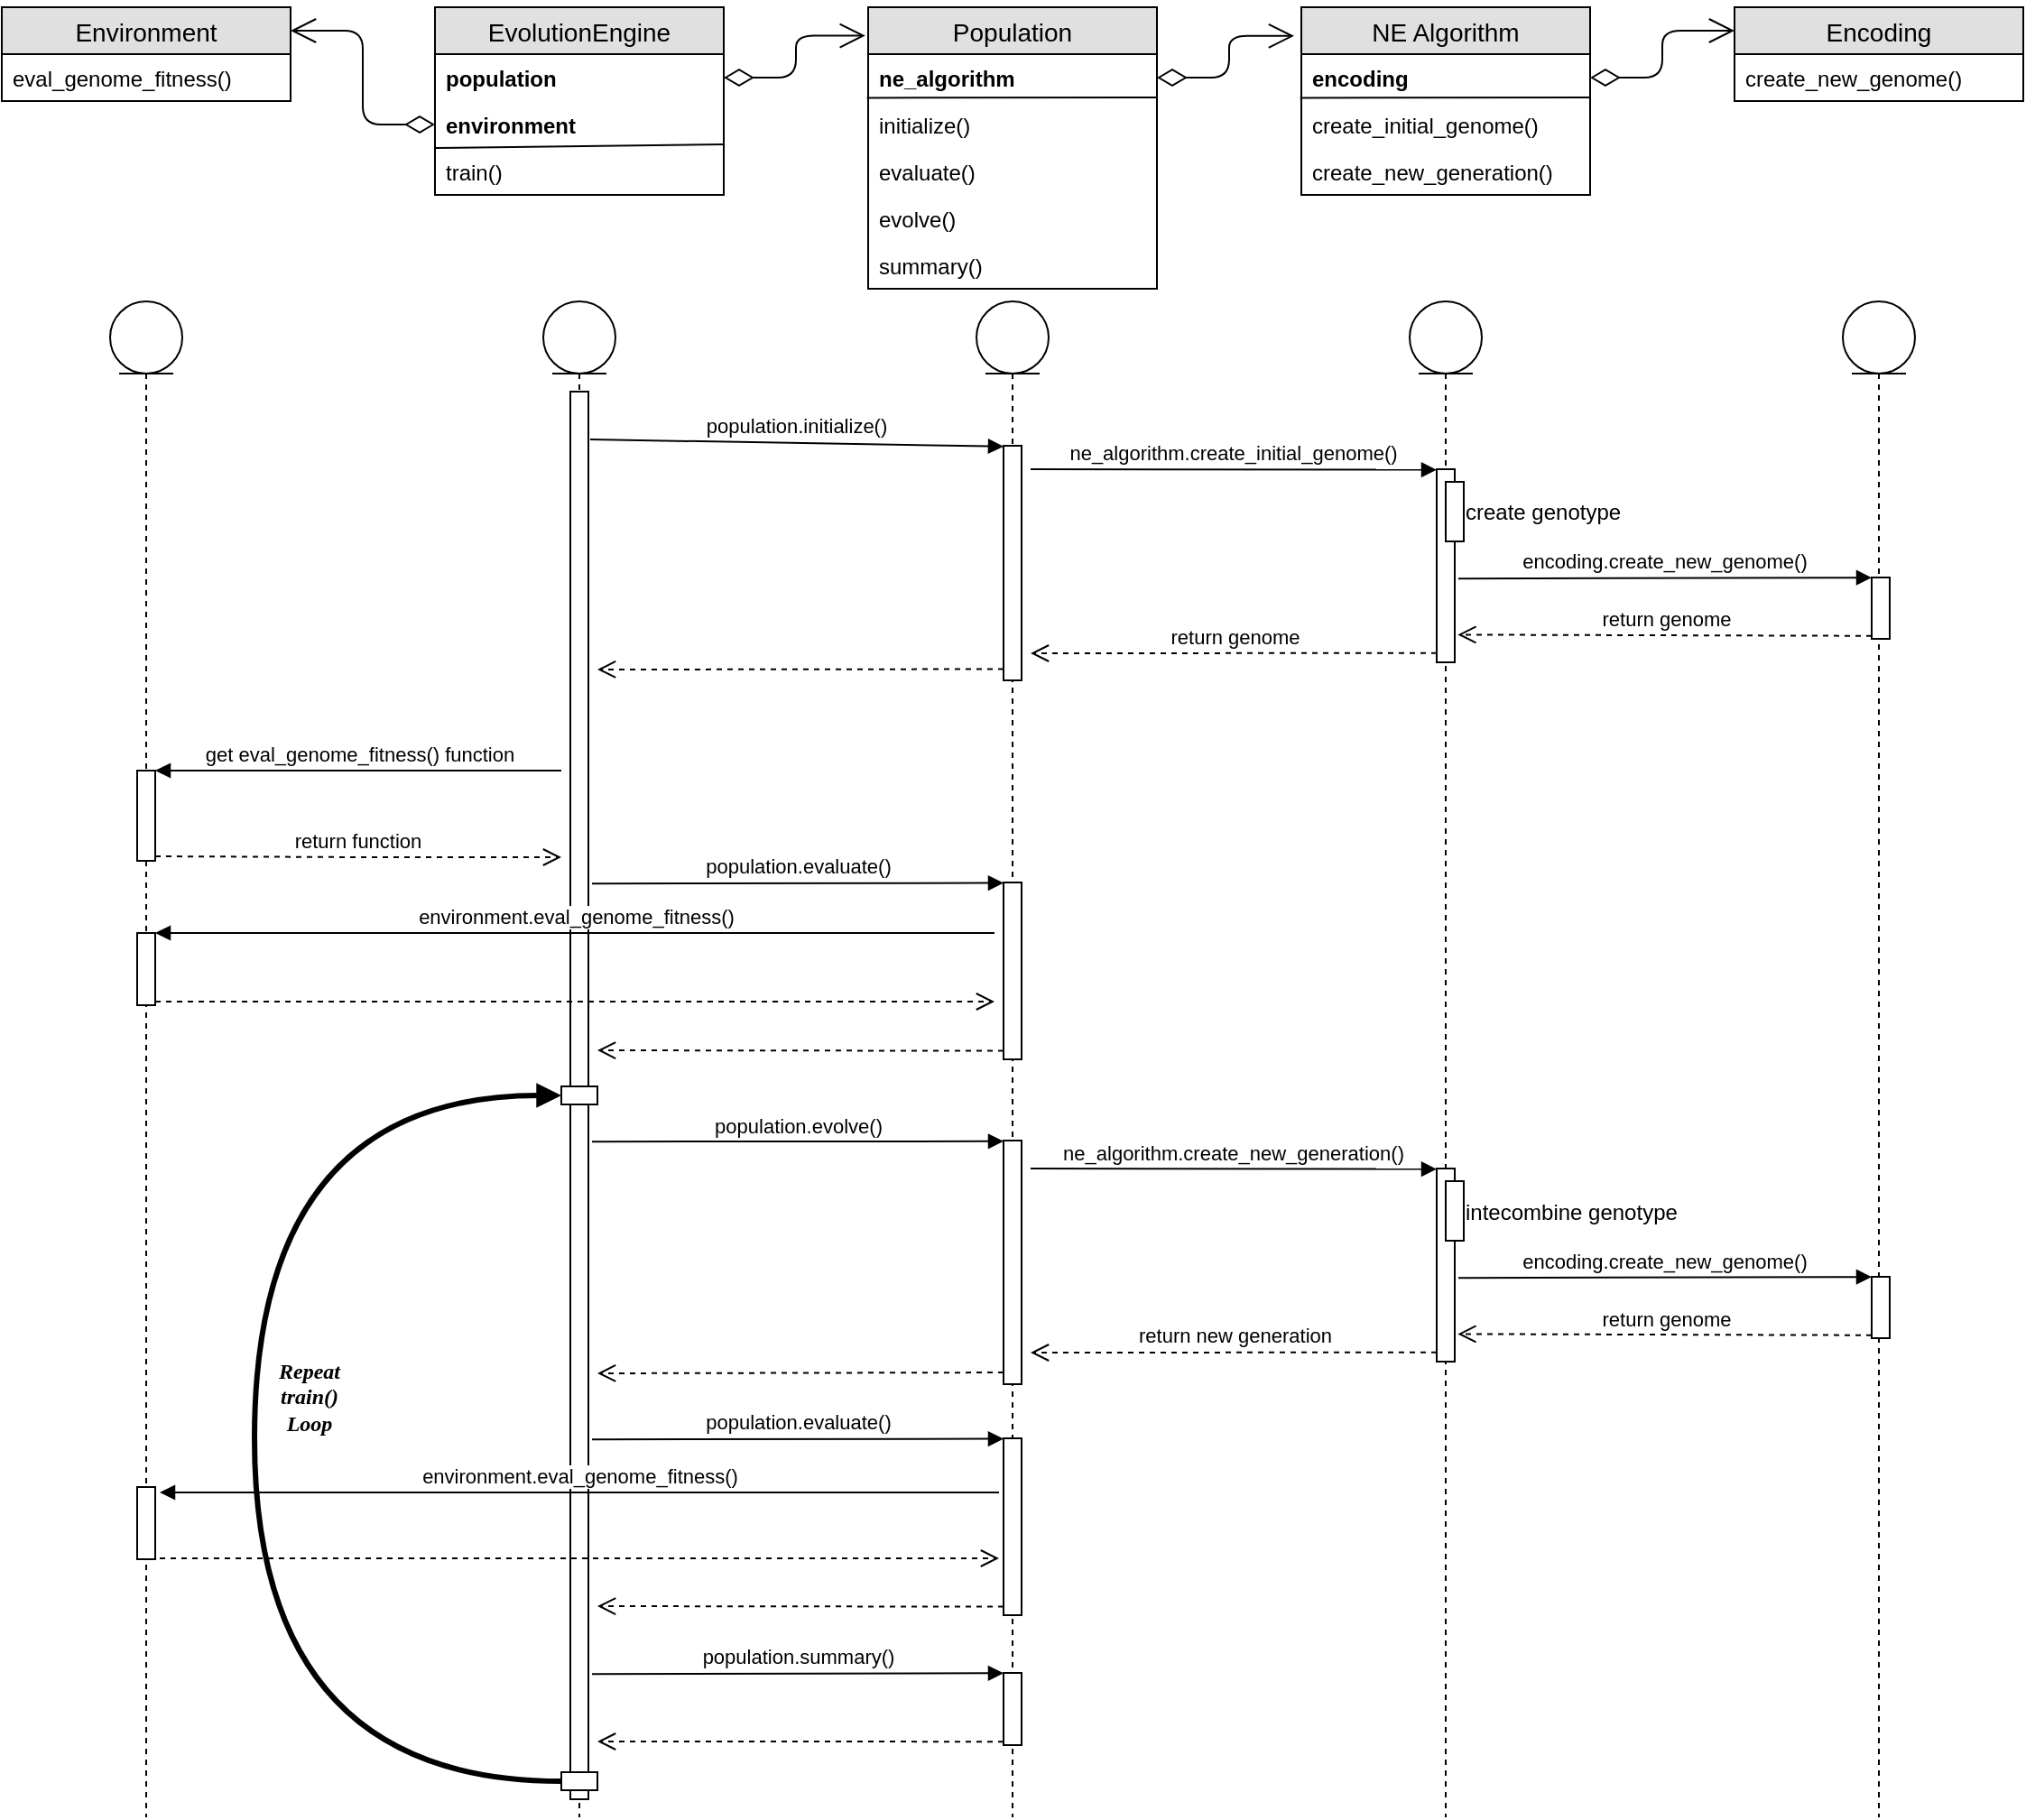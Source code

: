 <mxfile pages="1" version="11.2.1" type="device"><diagram id="IApC3F73qu_7Cs0dcZ0t" name="Page-1"><mxGraphModel dx="2770" dy="1312" grid="1" gridSize="10" guides="1" tooltips="1" connect="1" arrows="1" fold="1" page="0" pageScale="1" pageWidth="850" pageHeight="1100" math="0" shadow="0"><root><mxCell id="0"/><mxCell id="1" parent="0"/><mxCell id="NnpL7uGrCPb2P0R8XdP2-20" value="" style="group" vertex="1" connectable="0" parent="1"><mxGeometry x="440" y="37" width="160" height="156" as="geometry"/></mxCell><mxCell id="NnpL7uGrCPb2P0R8XdP2-21" value="Population" style="swimlane;fontStyle=0;childLayout=stackLayout;horizontal=1;startSize=26;fillColor=#e0e0e0;horizontalStack=0;resizeParent=1;resizeParentMax=0;resizeLast=0;collapsible=1;marginBottom=0;swimlaneFillColor=#ffffff;align=center;fontSize=14;" vertex="1" parent="NnpL7uGrCPb2P0R8XdP2-20"><mxGeometry width="160" height="156" as="geometry"><mxRectangle width="100" height="26" as="alternateBounds"/></mxGeometry></mxCell><mxCell id="NnpL7uGrCPb2P0R8XdP2-22" value="ne_algorithm" style="text;strokeColor=none;fillColor=none;spacingLeft=4;spacingRight=4;overflow=hidden;rotatable=0;points=[[0,0.5],[1,0.5]];portConstraint=eastwest;fontSize=12;fontStyle=1" vertex="1" parent="NnpL7uGrCPb2P0R8XdP2-21"><mxGeometry y="26" width="160" height="26" as="geometry"/></mxCell><mxCell id="NnpL7uGrCPb2P0R8XdP2-24" value="" style="endArrow=none;html=1;entryX=1;entryY=-0.077;entryDx=0;entryDy=0;entryPerimeter=0;exitX=-0.004;exitY=0.931;exitDx=0;exitDy=0;exitPerimeter=0;" edge="1" parent="NnpL7uGrCPb2P0R8XdP2-21" target="NnpL7uGrCPb2P0R8XdP2-25" source="NnpL7uGrCPb2P0R8XdP2-22"><mxGeometry width="50" height="50" relative="1" as="geometry"><mxPoint x="263.529" y="66" as="sourcePoint"/><mxPoint x="122.353" y="190" as="targetPoint"/><Array as="points"/></mxGeometry></mxCell><mxCell id="NnpL7uGrCPb2P0R8XdP2-25" value="initialize()" style="text;strokeColor=none;fillColor=none;spacingLeft=4;spacingRight=4;overflow=hidden;rotatable=0;points=[[0,0.5],[1,0.5]];portConstraint=eastwest;fontSize=12;" vertex="1" parent="NnpL7uGrCPb2P0R8XdP2-21"><mxGeometry y="52" width="160" height="26" as="geometry"/></mxCell><mxCell id="NnpL7uGrCPb2P0R8XdP2-26" value="evaluate()" style="text;strokeColor=none;fillColor=none;spacingLeft=4;spacingRight=4;overflow=hidden;rotatable=0;points=[[0,0.5],[1,0.5]];portConstraint=eastwest;fontSize=12;" vertex="1" parent="NnpL7uGrCPb2P0R8XdP2-21"><mxGeometry y="78" width="160" height="26" as="geometry"/></mxCell><mxCell id="NnpL7uGrCPb2P0R8XdP2-27" value="evolve()" style="text;strokeColor=none;fillColor=none;spacingLeft=4;spacingRight=4;overflow=hidden;rotatable=0;points=[[0,0.5],[1,0.5]];portConstraint=eastwest;fontSize=12;" vertex="1" parent="NnpL7uGrCPb2P0R8XdP2-21"><mxGeometry y="104" width="160" height="26" as="geometry"/></mxCell><mxCell id="NnpL7uGrCPb2P0R8XdP2-29" value="summary()" style="text;strokeColor=none;fillColor=none;spacingLeft=4;spacingRight=4;overflow=hidden;rotatable=0;points=[[0,0.5],[1,0.5]];portConstraint=eastwest;fontSize=12;" vertex="1" parent="NnpL7uGrCPb2P0R8XdP2-21"><mxGeometry y="130" width="160" height="26" as="geometry"/></mxCell><mxCell id="NnpL7uGrCPb2P0R8XdP2-31" value="Environment" style="swimlane;fontStyle=0;childLayout=stackLayout;horizontal=1;startSize=26;fillColor=#e0e0e0;horizontalStack=0;resizeParent=1;resizeParentMax=0;resizeLast=0;collapsible=1;marginBottom=0;swimlaneFillColor=#ffffff;align=center;fontSize=14;strokeColor=#000000;" vertex="1" parent="1"><mxGeometry x="-40" y="37" width="160" height="52" as="geometry"/></mxCell><mxCell id="NnpL7uGrCPb2P0R8XdP2-32" value="eval_genome_fitness()" style="text;strokeColor=none;fillColor=none;spacingLeft=4;spacingRight=4;overflow=hidden;rotatable=0;points=[[0,0.5],[1,0.5]];portConstraint=eastwest;fontSize=12;" vertex="1" parent="NnpL7uGrCPb2P0R8XdP2-31"><mxGeometry y="26" width="160" height="26" as="geometry"/></mxCell><mxCell id="NnpL7uGrCPb2P0R8XdP2-35" value="" style="group" vertex="1" connectable="0" parent="1"><mxGeometry x="680" y="37" width="160" height="104" as="geometry"/></mxCell><mxCell id="NnpL7uGrCPb2P0R8XdP2-36" value="NE Algorithm" style="swimlane;fontStyle=0;childLayout=stackLayout;horizontal=1;startSize=26;fillColor=#e0e0e0;horizontalStack=0;resizeParent=1;resizeParentMax=0;resizeLast=0;collapsible=1;marginBottom=0;swimlaneFillColor=#ffffff;align=center;fontSize=14;" vertex="1" parent="NnpL7uGrCPb2P0R8XdP2-35"><mxGeometry width="160" height="104" as="geometry"/></mxCell><mxCell id="NnpL7uGrCPb2P0R8XdP2-37" value="encoding" style="text;strokeColor=none;fillColor=none;spacingLeft=4;spacingRight=4;overflow=hidden;rotatable=0;points=[[0,0.5],[1,0.5]];portConstraint=eastwest;fontSize=12;fontStyle=1" vertex="1" parent="NnpL7uGrCPb2P0R8XdP2-36"><mxGeometry y="26" width="160" height="26" as="geometry"/></mxCell><mxCell id="NnpL7uGrCPb2P0R8XdP2-38" value="" style="endArrow=none;html=1;entryX=1;entryY=-0.077;entryDx=0;entryDy=0;entryPerimeter=0;exitX=-0.004;exitY=0.931;exitDx=0;exitDy=0;exitPerimeter=0;" edge="1" parent="NnpL7uGrCPb2P0R8XdP2-36" source="NnpL7uGrCPb2P0R8XdP2-37" target="NnpL7uGrCPb2P0R8XdP2-39"><mxGeometry width="50" height="50" relative="1" as="geometry"><mxPoint x="263.529" y="66" as="sourcePoint"/><mxPoint x="122.353" y="190" as="targetPoint"/><Array as="points"/></mxGeometry></mxCell><mxCell id="NnpL7uGrCPb2P0R8XdP2-39" value="create_initial_genome()" style="text;strokeColor=none;fillColor=none;spacingLeft=4;spacingRight=4;overflow=hidden;rotatable=0;points=[[0,0.5],[1,0.5]];portConstraint=eastwest;fontSize=12;" vertex="1" parent="NnpL7uGrCPb2P0R8XdP2-36"><mxGeometry y="52" width="160" height="26" as="geometry"/></mxCell><mxCell id="NnpL7uGrCPb2P0R8XdP2-40" value="create_new_generation()" style="text;strokeColor=none;fillColor=none;spacingLeft=4;spacingRight=4;overflow=hidden;rotatable=0;points=[[0,0.5],[1,0.5]];portConstraint=eastwest;fontSize=12;" vertex="1" parent="NnpL7uGrCPb2P0R8XdP2-36"><mxGeometry y="78" width="160" height="26" as="geometry"/></mxCell><mxCell id="NnpL7uGrCPb2P0R8XdP2-44" value="Encoding" style="swimlane;fontStyle=0;childLayout=stackLayout;horizontal=1;startSize=26;fillColor=#e0e0e0;horizontalStack=0;resizeParent=1;resizeParentMax=0;resizeLast=0;collapsible=1;marginBottom=0;swimlaneFillColor=#ffffff;align=center;fontSize=14;strokeColor=#000000;" vertex="1" parent="1"><mxGeometry x="920" y="37" width="160" height="52" as="geometry"/></mxCell><mxCell id="NnpL7uGrCPb2P0R8XdP2-45" value="create_new_genome()" style="text;strokeColor=none;fillColor=none;spacingLeft=4;spacingRight=4;overflow=hidden;rotatable=0;points=[[0,0.5],[1,0.5]];portConstraint=eastwest;fontSize=12;" vertex="1" parent="NnpL7uGrCPb2P0R8XdP2-44"><mxGeometry y="26" width="160" height="26" as="geometry"/></mxCell><mxCell id="NnpL7uGrCPb2P0R8XdP2-12" value="EvolutionEngine" style="swimlane;fontStyle=0;childLayout=stackLayout;horizontal=1;startSize=26;fillColor=#e0e0e0;horizontalStack=0;resizeParent=1;resizeParentMax=0;resizeLast=0;collapsible=1;marginBottom=0;swimlaneFillColor=#ffffff;align=center;fontSize=14;" vertex="1" parent="1"><mxGeometry x="200" y="37" width="160" height="104" as="geometry"/></mxCell><mxCell id="NnpL7uGrCPb2P0R8XdP2-13" value="population" style="text;strokeColor=none;fillColor=none;spacingLeft=4;spacingRight=4;overflow=hidden;rotatable=0;points=[[0,0.5],[1,0.5]];portConstraint=eastwest;fontSize=12;fontStyle=1" vertex="1" parent="NnpL7uGrCPb2P0R8XdP2-12"><mxGeometry y="26" width="160" height="26" as="geometry"/></mxCell><mxCell id="NnpL7uGrCPb2P0R8XdP2-14" value="environment" style="text;strokeColor=none;fillColor=none;spacingLeft=4;spacingRight=4;overflow=hidden;rotatable=0;points=[[0,0.5],[1,0.5]];portConstraint=eastwest;fontSize=12;fontStyle=1" vertex="1" parent="NnpL7uGrCPb2P0R8XdP2-12"><mxGeometry y="52" width="160" height="26" as="geometry"/></mxCell><mxCell id="NnpL7uGrCPb2P0R8XdP2-18" value="" style="endArrow=none;html=1;entryX=1;entryY=-0.077;entryDx=0;entryDy=0;entryPerimeter=0;" edge="1" parent="NnpL7uGrCPb2P0R8XdP2-12" target="NnpL7uGrCPb2P0R8XdP2-15"><mxGeometry width="50" height="50" relative="1" as="geometry"><mxPoint y="78" as="sourcePoint"/><mxPoint x="130" y="190" as="targetPoint"/><Array as="points"/></mxGeometry></mxCell><mxCell id="NnpL7uGrCPb2P0R8XdP2-15" value="train()" style="text;strokeColor=none;fillColor=none;spacingLeft=4;spacingRight=4;overflow=hidden;rotatable=0;points=[[0,0.5],[1,0.5]];portConstraint=eastwest;fontSize=12;" vertex="1" parent="NnpL7uGrCPb2P0R8XdP2-12"><mxGeometry y="78" width="160" height="26" as="geometry"/></mxCell><mxCell id="NnpL7uGrCPb2P0R8XdP2-53" value="" style="endArrow=open;html=1;endSize=12;startArrow=diamondThin;startSize=14;startFill=0;edgeStyle=orthogonalEdgeStyle;align=left;verticalAlign=bottom;exitX=0;exitY=0.5;exitDx=0;exitDy=0;entryX=1;entryY=0.25;entryDx=0;entryDy=0;" edge="1" parent="1" source="NnpL7uGrCPb2P0R8XdP2-14" target="NnpL7uGrCPb2P0R8XdP2-31"><mxGeometry x="-1" y="3" relative="1" as="geometry"><mxPoint x="-90" y="236" as="sourcePoint"/><mxPoint x="70" y="236" as="targetPoint"/></mxGeometry></mxCell><mxCell id="NnpL7uGrCPb2P0R8XdP2-67" value="" style="endArrow=open;html=1;endSize=12;startArrow=diamondThin;startSize=14;startFill=0;edgeStyle=orthogonalEdgeStyle;align=left;verticalAlign=bottom;entryX=0;entryY=0.25;entryDx=0;entryDy=0;exitX=1;exitY=0.5;exitDx=0;exitDy=0;" edge="1" parent="1" source="NnpL7uGrCPb2P0R8XdP2-37" target="NnpL7uGrCPb2P0R8XdP2-44"><mxGeometry x="-1" y="3" relative="1" as="geometry"><mxPoint x="630" y="326" as="sourcePoint"/><mxPoint x="790" y="326" as="targetPoint"/></mxGeometry></mxCell><mxCell id="NnpL7uGrCPb2P0R8XdP2-68" value="" style="endArrow=open;html=1;endSize=12;startArrow=diamondThin;startSize=14;startFill=0;edgeStyle=orthogonalEdgeStyle;align=left;verticalAlign=bottom;exitX=1;exitY=0.5;exitDx=0;exitDy=0;entryX=-0.025;entryY=0.153;entryDx=0;entryDy=0;entryPerimeter=0;" edge="1" parent="1" source="NnpL7uGrCPb2P0R8XdP2-22" target="NnpL7uGrCPb2P0R8XdP2-36"><mxGeometry x="-1" y="3" relative="1" as="geometry"><mxPoint x="-70" y="316" as="sourcePoint"/><mxPoint x="680" y="186" as="targetPoint"/></mxGeometry></mxCell><mxCell id="NnpL7uGrCPb2P0R8XdP2-69" value="" style="endArrow=open;html=1;endSize=12;startArrow=diamondThin;startSize=14;startFill=0;edgeStyle=orthogonalEdgeStyle;align=left;verticalAlign=bottom;exitX=1;exitY=0.5;exitDx=0;exitDy=0;entryX=-0.01;entryY=0.101;entryDx=0;entryDy=0;entryPerimeter=0;" edge="1" parent="1" source="NnpL7uGrCPb2P0R8XdP2-13" target="NnpL7uGrCPb2P0R8XdP2-21"><mxGeometry x="-1" y="3" relative="1" as="geometry"><mxPoint x="-60" y="326" as="sourcePoint"/><mxPoint x="450" y="86" as="targetPoint"/></mxGeometry></mxCell><mxCell id="NnpL7uGrCPb2P0R8XdP2-73" value="" style="shape=umlLifeline;participant=umlEntity;perimeter=lifelinePerimeter;whiteSpace=wrap;html=1;container=1;collapsible=0;recursiveResize=0;verticalAlign=top;spacingTop=36;labelBackgroundColor=#ffffff;outlineConnect=0;strokeColor=#000000;" vertex="1" parent="1"><mxGeometry x="500" y="200" width="40" height="840" as="geometry"/></mxCell><mxCell id="NnpL7uGrCPb2P0R8XdP2-88" value="" style="html=1;points=[];perimeter=orthogonalPerimeter;strokeColor=#000000;direction=east;" vertex="1" parent="NnpL7uGrCPb2P0R8XdP2-73"><mxGeometry x="15" y="80" width="10" height="130" as="geometry"/></mxCell><mxCell id="NnpL7uGrCPb2P0R8XdP2-90" value="" style="html=1;verticalAlign=bottom;endArrow=open;dashed=1;endSize=8;exitX=0;exitY=0.952;exitDx=0;exitDy=0;exitPerimeter=0;" edge="1" source="NnpL7uGrCPb2P0R8XdP2-88" parent="NnpL7uGrCPb2P0R8XdP2-73"><mxGeometry relative="1" as="geometry"><mxPoint x="-210" y="204" as="targetPoint"/></mxGeometry></mxCell><mxCell id="NnpL7uGrCPb2P0R8XdP2-129" value="" style="html=1;points=[];perimeter=orthogonalPerimeter;strokeColor=#000000;direction=east;" vertex="1" parent="NnpL7uGrCPb2P0R8XdP2-73"><mxGeometry x="15" y="630" width="10" height="98" as="geometry"/></mxCell><mxCell id="NnpL7uGrCPb2P0R8XdP2-130" value="" style="html=1;verticalAlign=bottom;endArrow=open;dashed=1;endSize=8;exitX=0;exitY=0.952;exitDx=0;exitDy=0;exitPerimeter=0;" edge="1" parent="NnpL7uGrCPb2P0R8XdP2-73" source="NnpL7uGrCPb2P0R8XdP2-129"><mxGeometry relative="1" as="geometry"><mxPoint x="-210" y="723" as="targetPoint"/></mxGeometry></mxCell><mxCell id="NnpL7uGrCPb2P0R8XdP2-131" value="population.evaluate()" style="html=1;verticalAlign=bottom;endArrow=block;entryX=0;entryY=0.003;entryDx=0;entryDy=0;entryPerimeter=0;exitX=1.1;exitY=0.034;exitDx=0;exitDy=0;exitPerimeter=0;" edge="1" parent="NnpL7uGrCPb2P0R8XdP2-73" target="NnpL7uGrCPb2P0R8XdP2-129"><mxGeometry relative="1" as="geometry"><mxPoint x="-213" y="630.6" as="sourcePoint"/></mxGeometry></mxCell><mxCell id="NnpL7uGrCPb2P0R8XdP2-74" value="" style="shape=umlLifeline;participant=umlEntity;perimeter=lifelinePerimeter;whiteSpace=wrap;html=1;container=1;collapsible=0;recursiveResize=0;verticalAlign=top;spacingTop=36;labelBackgroundColor=#ffffff;outlineConnect=0;strokeColor=#000000;" vertex="1" parent="1"><mxGeometry x="740" y="200" width="40" height="840" as="geometry"/></mxCell><mxCell id="NnpL7uGrCPb2P0R8XdP2-91" value="" style="html=1;points=[];perimeter=orthogonalPerimeter;strokeColor=#000000;direction=east;" vertex="1" parent="NnpL7uGrCPb2P0R8XdP2-74"><mxGeometry x="15" y="93" width="10" height="107" as="geometry"/></mxCell><mxCell id="NnpL7uGrCPb2P0R8XdP2-92" value="return genome" style="html=1;verticalAlign=bottom;endArrow=open;dashed=1;endSize=8;exitX=0;exitY=0.952;exitDx=0;exitDy=0;exitPerimeter=0;" edge="1" parent="NnpL7uGrCPb2P0R8XdP2-74" source="NnpL7uGrCPb2P0R8XdP2-91"><mxGeometry relative="1" as="geometry"><mxPoint x="-210" y="195" as="targetPoint"/></mxGeometry></mxCell><mxCell id="NnpL7uGrCPb2P0R8XdP2-75" value="" style="shape=umlLifeline;participant=umlEntity;perimeter=lifelinePerimeter;whiteSpace=wrap;html=1;container=1;collapsible=0;recursiveResize=0;verticalAlign=top;spacingTop=36;labelBackgroundColor=#ffffff;outlineConnect=0;strokeColor=#000000;" vertex="1" parent="1"><mxGeometry x="980" y="200" width="40" height="840" as="geometry"/></mxCell><mxCell id="NnpL7uGrCPb2P0R8XdP2-95" value="" style="html=1;points=[];perimeter=orthogonalPerimeter;strokeColor=#000000;direction=east;" vertex="1" parent="NnpL7uGrCPb2P0R8XdP2-75"><mxGeometry x="16" y="153" width="10" height="34" as="geometry"/></mxCell><mxCell id="NnpL7uGrCPb2P0R8XdP2-97" value="encoding.create_new_genome()" style="html=1;verticalAlign=bottom;endArrow=block;entryX=0;entryY=0.003;entryDx=0;entryDy=0;entryPerimeter=0;exitX=1.1;exitY=0.034;exitDx=0;exitDy=0;exitPerimeter=0;" edge="1" parent="NnpL7uGrCPb2P0R8XdP2-75" target="NnpL7uGrCPb2P0R8XdP2-95"><mxGeometry relative="1" as="geometry"><mxPoint x="-213" y="153.6" as="sourcePoint"/></mxGeometry></mxCell><mxCell id="NnpL7uGrCPb2P0R8XdP2-76" value="" style="shape=umlLifeline;participant=umlEntity;perimeter=lifelinePerimeter;whiteSpace=wrap;html=1;container=1;collapsible=0;recursiveResize=0;verticalAlign=top;spacingTop=36;labelBackgroundColor=#ffffff;outlineConnect=0;strokeColor=#000000;" vertex="1" parent="1"><mxGeometry x="260" y="200" width="40" height="840" as="geometry"/></mxCell><mxCell id="NnpL7uGrCPb2P0R8XdP2-78" value="" style="html=1;points=[];perimeter=orthogonalPerimeter;strokeColor=#000000;" vertex="1" parent="NnpL7uGrCPb2P0R8XdP2-76"><mxGeometry x="15" y="50" width="10" height="780" as="geometry"/></mxCell><mxCell id="NnpL7uGrCPb2P0R8XdP2-144" value="" style="html=1;points=[];perimeter=orthogonalPerimeter;strokeColor=#000000;" vertex="1" parent="NnpL7uGrCPb2P0R8XdP2-76"><mxGeometry x="10" y="435" width="20" height="10" as="geometry"/></mxCell><mxCell id="NnpL7uGrCPb2P0R8XdP2-77" value="" style="shape=umlLifeline;participant=umlEntity;perimeter=lifelinePerimeter;whiteSpace=wrap;html=1;container=1;collapsible=0;recursiveResize=0;verticalAlign=top;spacingTop=36;labelBackgroundColor=#ffffff;outlineConnect=0;strokeColor=#000000;" vertex="1" parent="1"><mxGeometry x="20" y="200" width="40" height="840" as="geometry"/></mxCell><mxCell id="NnpL7uGrCPb2P0R8XdP2-104" value="get eval_genome_fitness() function" style="html=1;verticalAlign=bottom;endArrow=block;entryX=1;entryY=0;" edge="1" target="NnpL7uGrCPb2P0R8XdP2-103" parent="NnpL7uGrCPb2P0R8XdP2-77"><mxGeometry relative="1" as="geometry"><mxPoint x="250" y="260" as="sourcePoint"/></mxGeometry></mxCell><mxCell id="NnpL7uGrCPb2P0R8XdP2-105" value="return function" style="html=1;verticalAlign=bottom;endArrow=open;dashed=1;endSize=8;exitX=1;exitY=0.95;" edge="1" source="NnpL7uGrCPb2P0R8XdP2-103" parent="NnpL7uGrCPb2P0R8XdP2-77"><mxGeometry relative="1" as="geometry"><mxPoint x="250" y="308" as="targetPoint"/><Array as="points"><mxPoint x="140" y="308"/></Array></mxGeometry></mxCell><mxCell id="NnpL7uGrCPb2P0R8XdP2-103" value="" style="html=1;points=[];perimeter=orthogonalPerimeter;strokeColor=#000000;" vertex="1" parent="NnpL7uGrCPb2P0R8XdP2-77"><mxGeometry x="15" y="260" width="10" height="50" as="geometry"/></mxCell><mxCell id="NnpL7uGrCPb2P0R8XdP2-110" value="environment.eval_genome_fitness()" style="html=1;verticalAlign=bottom;endArrow=block;entryX=1;entryY=0;" edge="1" parent="NnpL7uGrCPb2P0R8XdP2-77" target="NnpL7uGrCPb2P0R8XdP2-112"><mxGeometry relative="1" as="geometry"><mxPoint x="490" y="350" as="sourcePoint"/></mxGeometry></mxCell><mxCell id="NnpL7uGrCPb2P0R8XdP2-111" value="" style="html=1;verticalAlign=bottom;endArrow=open;dashed=1;endSize=8;exitX=1;exitY=0.95;" edge="1" parent="NnpL7uGrCPb2P0R8XdP2-77" source="NnpL7uGrCPb2P0R8XdP2-112"><mxGeometry relative="1" as="geometry"><mxPoint x="490" y="388" as="targetPoint"/><Array as="points"/></mxGeometry></mxCell><mxCell id="NnpL7uGrCPb2P0R8XdP2-112" value="" style="html=1;points=[];perimeter=orthogonalPerimeter;strokeColor=#000000;" vertex="1" parent="NnpL7uGrCPb2P0R8XdP2-77"><mxGeometry x="15" y="350" width="10" height="40" as="geometry"/></mxCell><mxCell id="NnpL7uGrCPb2P0R8XdP2-136" value="" style="html=1;points=[];perimeter=orthogonalPerimeter;strokeColor=#000000;" vertex="1" parent="NnpL7uGrCPb2P0R8XdP2-77"><mxGeometry x="15" y="657" width="10" height="40" as="geometry"/></mxCell><mxCell id="NnpL7uGrCPb2P0R8XdP2-89" value="population.initialize()" style="html=1;verticalAlign=bottom;endArrow=block;entryX=0;entryY=0.003;entryDx=0;entryDy=0;entryPerimeter=0;exitX=1.1;exitY=0.034;exitDx=0;exitDy=0;exitPerimeter=0;" edge="1" target="NnpL7uGrCPb2P0R8XdP2-88" parent="1" source="NnpL7uGrCPb2P0R8XdP2-78"><mxGeometry relative="1" as="geometry"><mxPoint x="320" y="280" as="sourcePoint"/></mxGeometry></mxCell><mxCell id="NnpL7uGrCPb2P0R8XdP2-93" value="ne_algorithm.create_initial_genome()" style="html=1;verticalAlign=bottom;endArrow=block;entryX=0;entryY=0.003;entryDx=0;entryDy=0;entryPerimeter=0;" edge="1" parent="1" target="NnpL7uGrCPb2P0R8XdP2-91"><mxGeometry relative="1" as="geometry"><mxPoint x="530" y="293" as="sourcePoint"/></mxGeometry></mxCell><mxCell id="NnpL7uGrCPb2P0R8XdP2-101" value="" style="html=1;points=[];perimeter=orthogonalPerimeter;strokeColor=#000000;" vertex="1" parent="1"><mxGeometry x="760" y="300" width="10" height="33" as="geometry"/></mxCell><mxCell id="NnpL7uGrCPb2P0R8XdP2-102" value="create genotype" style="text;html=1;resizable=0;points=[];autosize=1;align=left;verticalAlign=top;spacingTop=-4;" vertex="1" parent="1"><mxGeometry x="769" y="307" width="100" height="20" as="geometry"/></mxCell><mxCell id="NnpL7uGrCPb2P0R8XdP2-96" value="return genome" style="html=1;verticalAlign=bottom;endArrow=open;dashed=1;endSize=8;exitX=0;exitY=0.952;exitDx=0;exitDy=0;exitPerimeter=0;entryX=1.167;entryY=0.857;entryDx=0;entryDy=0;entryPerimeter=0;" edge="1" parent="1" source="NnpL7uGrCPb2P0R8XdP2-95" target="NnpL7uGrCPb2P0R8XdP2-91"><mxGeometry relative="1" as="geometry"><mxPoint x="851" y="363" as="targetPoint"/></mxGeometry></mxCell><mxCell id="NnpL7uGrCPb2P0R8XdP2-107" value="" style="html=1;points=[];perimeter=orthogonalPerimeter;strokeColor=#000000;direction=east;" vertex="1" parent="1"><mxGeometry x="515" y="522" width="10" height="98" as="geometry"/></mxCell><mxCell id="NnpL7uGrCPb2P0R8XdP2-108" value="" style="html=1;verticalAlign=bottom;endArrow=open;dashed=1;endSize=8;exitX=0;exitY=0.952;exitDx=0;exitDy=0;exitPerimeter=0;" edge="1" parent="1" source="NnpL7uGrCPb2P0R8XdP2-107"><mxGeometry relative="1" as="geometry"><mxPoint x="290" y="615" as="targetPoint"/></mxGeometry></mxCell><mxCell id="NnpL7uGrCPb2P0R8XdP2-109" value="population.evaluate()" style="html=1;verticalAlign=bottom;endArrow=block;entryX=0;entryY=0.003;entryDx=0;entryDy=0;entryPerimeter=0;exitX=1.1;exitY=0.034;exitDx=0;exitDy=0;exitPerimeter=0;" edge="1" parent="1" target="NnpL7uGrCPb2P0R8XdP2-107"><mxGeometry relative="1" as="geometry"><mxPoint x="287" y="522.6" as="sourcePoint"/></mxGeometry></mxCell><mxCell id="NnpL7uGrCPb2P0R8XdP2-113" value="" style="html=1;points=[];perimeter=orthogonalPerimeter;strokeColor=#000000;direction=east;" vertex="1" parent="1"><mxGeometry x="515" y="665" width="10" height="135" as="geometry"/></mxCell><mxCell id="NnpL7uGrCPb2P0R8XdP2-114" value="" style="html=1;verticalAlign=bottom;endArrow=open;dashed=1;endSize=8;exitX=0;exitY=0.952;exitDx=0;exitDy=0;exitPerimeter=0;" edge="1" parent="1" source="NnpL7uGrCPb2P0R8XdP2-113"><mxGeometry relative="1" as="geometry"><mxPoint x="290" y="794" as="targetPoint"/></mxGeometry></mxCell><mxCell id="NnpL7uGrCPb2P0R8XdP2-115" value="population.evolve()" style="html=1;verticalAlign=bottom;endArrow=block;entryX=0;entryY=0.003;entryDx=0;entryDy=0;entryPerimeter=0;exitX=1.1;exitY=0.034;exitDx=0;exitDy=0;exitPerimeter=0;" edge="1" parent="1" target="NnpL7uGrCPb2P0R8XdP2-113"><mxGeometry relative="1" as="geometry"><mxPoint x="287" y="665.6" as="sourcePoint"/></mxGeometry></mxCell><mxCell id="NnpL7uGrCPb2P0R8XdP2-116" value="" style="html=1;points=[];perimeter=orthogonalPerimeter;strokeColor=#000000;direction=east;" vertex="1" parent="1"><mxGeometry x="755" y="680.5" width="10" height="107" as="geometry"/></mxCell><mxCell id="NnpL7uGrCPb2P0R8XdP2-117" value="return new generation" style="html=1;verticalAlign=bottom;endArrow=open;dashed=1;endSize=8;exitX=0;exitY=0.952;exitDx=0;exitDy=0;exitPerimeter=0;" edge="1" parent="1" source="NnpL7uGrCPb2P0R8XdP2-116"><mxGeometry relative="1" as="geometry"><mxPoint x="530" y="782.5" as="targetPoint"/></mxGeometry></mxCell><mxCell id="NnpL7uGrCPb2P0R8XdP2-118" value="" style="html=1;points=[];perimeter=orthogonalPerimeter;strokeColor=#000000;direction=east;" vertex="1" parent="1"><mxGeometry x="996" y="740.5" width="10" height="34" as="geometry"/></mxCell><mxCell id="NnpL7uGrCPb2P0R8XdP2-119" value="encoding.create_new_genome()" style="html=1;verticalAlign=bottom;endArrow=block;entryX=0;entryY=0.003;entryDx=0;entryDy=0;entryPerimeter=0;exitX=1.1;exitY=0.034;exitDx=0;exitDy=0;exitPerimeter=0;" edge="1" parent="1" target="NnpL7uGrCPb2P0R8XdP2-118"><mxGeometry relative="1" as="geometry"><mxPoint x="767" y="741.1" as="sourcePoint"/></mxGeometry></mxCell><mxCell id="NnpL7uGrCPb2P0R8XdP2-120" value="ne_algorithm.create_new_generation()" style="html=1;verticalAlign=bottom;endArrow=block;entryX=0;entryY=0.003;entryDx=0;entryDy=0;entryPerimeter=0;" edge="1" parent="1" target="NnpL7uGrCPb2P0R8XdP2-116"><mxGeometry relative="1" as="geometry"><mxPoint x="530" y="680.5" as="sourcePoint"/></mxGeometry></mxCell><mxCell id="NnpL7uGrCPb2P0R8XdP2-121" value="" style="html=1;points=[];perimeter=orthogonalPerimeter;strokeColor=#000000;" vertex="1" parent="1"><mxGeometry x="760" y="687.5" width="10" height="33" as="geometry"/></mxCell><mxCell id="NnpL7uGrCPb2P0R8XdP2-122" value="intecombine genotype" style="text;html=1;resizable=0;points=[];autosize=1;align=left;verticalAlign=top;spacingTop=-4;" vertex="1" parent="1"><mxGeometry x="769" y="694.5" width="140" height="20" as="geometry"/></mxCell><mxCell id="NnpL7uGrCPb2P0R8XdP2-123" value="return genome" style="html=1;verticalAlign=bottom;endArrow=open;dashed=1;endSize=8;exitX=0;exitY=0.952;exitDx=0;exitDy=0;exitPerimeter=0;entryX=1.167;entryY=0.857;entryDx=0;entryDy=0;entryPerimeter=0;" edge="1" parent="1" source="NnpL7uGrCPb2P0R8XdP2-118" target="NnpL7uGrCPb2P0R8XdP2-116"><mxGeometry relative="1" as="geometry"><mxPoint x="851" y="750.5" as="targetPoint"/></mxGeometry></mxCell><mxCell id="NnpL7uGrCPb2P0R8XdP2-135" value="environment.eval_genome_fitness()" style="html=1;verticalAlign=bottom;endArrow=block;entryX=1;entryY=0;" edge="1" parent="1"><mxGeometry relative="1" as="geometry"><mxPoint x="512.5" y="860" as="sourcePoint"/><mxPoint x="47.5" y="860" as="targetPoint"/></mxGeometry></mxCell><mxCell id="NnpL7uGrCPb2P0R8XdP2-138" value="" style="html=1;verticalAlign=bottom;endArrow=open;dashed=1;endSize=8;exitX=1;exitY=0.95;" edge="1" parent="1"><mxGeometry relative="1" as="geometry"><mxPoint x="512.5" y="896.5" as="targetPoint"/><Array as="points"/><mxPoint x="47.5" y="896.5" as="sourcePoint"/></mxGeometry></mxCell><mxCell id="NnpL7uGrCPb2P0R8XdP2-139" value="" style="html=1;points=[];perimeter=orthogonalPerimeter;strokeColor=#000000;direction=east;" vertex="1" parent="1"><mxGeometry x="515" y="960" width="10" height="40" as="geometry"/></mxCell><mxCell id="NnpL7uGrCPb2P0R8XdP2-140" value="" style="html=1;verticalAlign=bottom;endArrow=open;dashed=1;endSize=8;exitX=0;exitY=0.952;exitDx=0;exitDy=0;exitPerimeter=0;" edge="1" parent="1" source="NnpL7uGrCPb2P0R8XdP2-139"><mxGeometry relative="1" as="geometry"><mxPoint x="290" y="998" as="targetPoint"/></mxGeometry></mxCell><mxCell id="NnpL7uGrCPb2P0R8XdP2-141" value="population.summary()" style="html=1;verticalAlign=bottom;endArrow=block;entryX=0;entryY=0.003;entryDx=0;entryDy=0;entryPerimeter=0;exitX=1.1;exitY=0.034;exitDx=0;exitDy=0;exitPerimeter=0;" edge="1" parent="1" target="NnpL7uGrCPb2P0R8XdP2-139"><mxGeometry relative="1" as="geometry"><mxPoint x="287" y="960.6" as="sourcePoint"/></mxGeometry></mxCell><mxCell id="NnpL7uGrCPb2P0R8XdP2-142" value="&lt;div&gt;&lt;i&gt;Repeat&lt;/i&gt;&lt;/div&gt;&lt;div&gt;&lt;i&gt;train()&lt;/i&gt;&lt;/div&gt;&lt;div&gt;&lt;i&gt;Loop&lt;br&gt;&lt;/i&gt;&lt;/div&gt;" style="html=1;verticalAlign=bottom;endArrow=block;labelBackgroundColor=none;fontFamily=Verdana;fontSize=12;elbow=vertical;edgeStyle=orthogonalEdgeStyle;curved=1;strokeWidth=3;fontStyle=1" edge="1" parent="1"><mxGeometry x="-0.001" y="-30" relative="1" as="geometry"><mxPoint x="270" y="1020" as="sourcePoint"/><mxPoint x="270" y="640" as="targetPoint"/><Array as="points"><mxPoint x="100" y="1020"/><mxPoint x="100" y="640"/></Array><mxPoint as="offset"/></mxGeometry></mxCell><mxCell id="NnpL7uGrCPb2P0R8XdP2-143" value="" style="html=1;points=[];perimeter=orthogonalPerimeter;strokeColor=#000000;" vertex="1" parent="1"><mxGeometry x="270" y="1015" width="20" height="10" as="geometry"/></mxCell></root></mxGraphModel></diagram></mxfile>